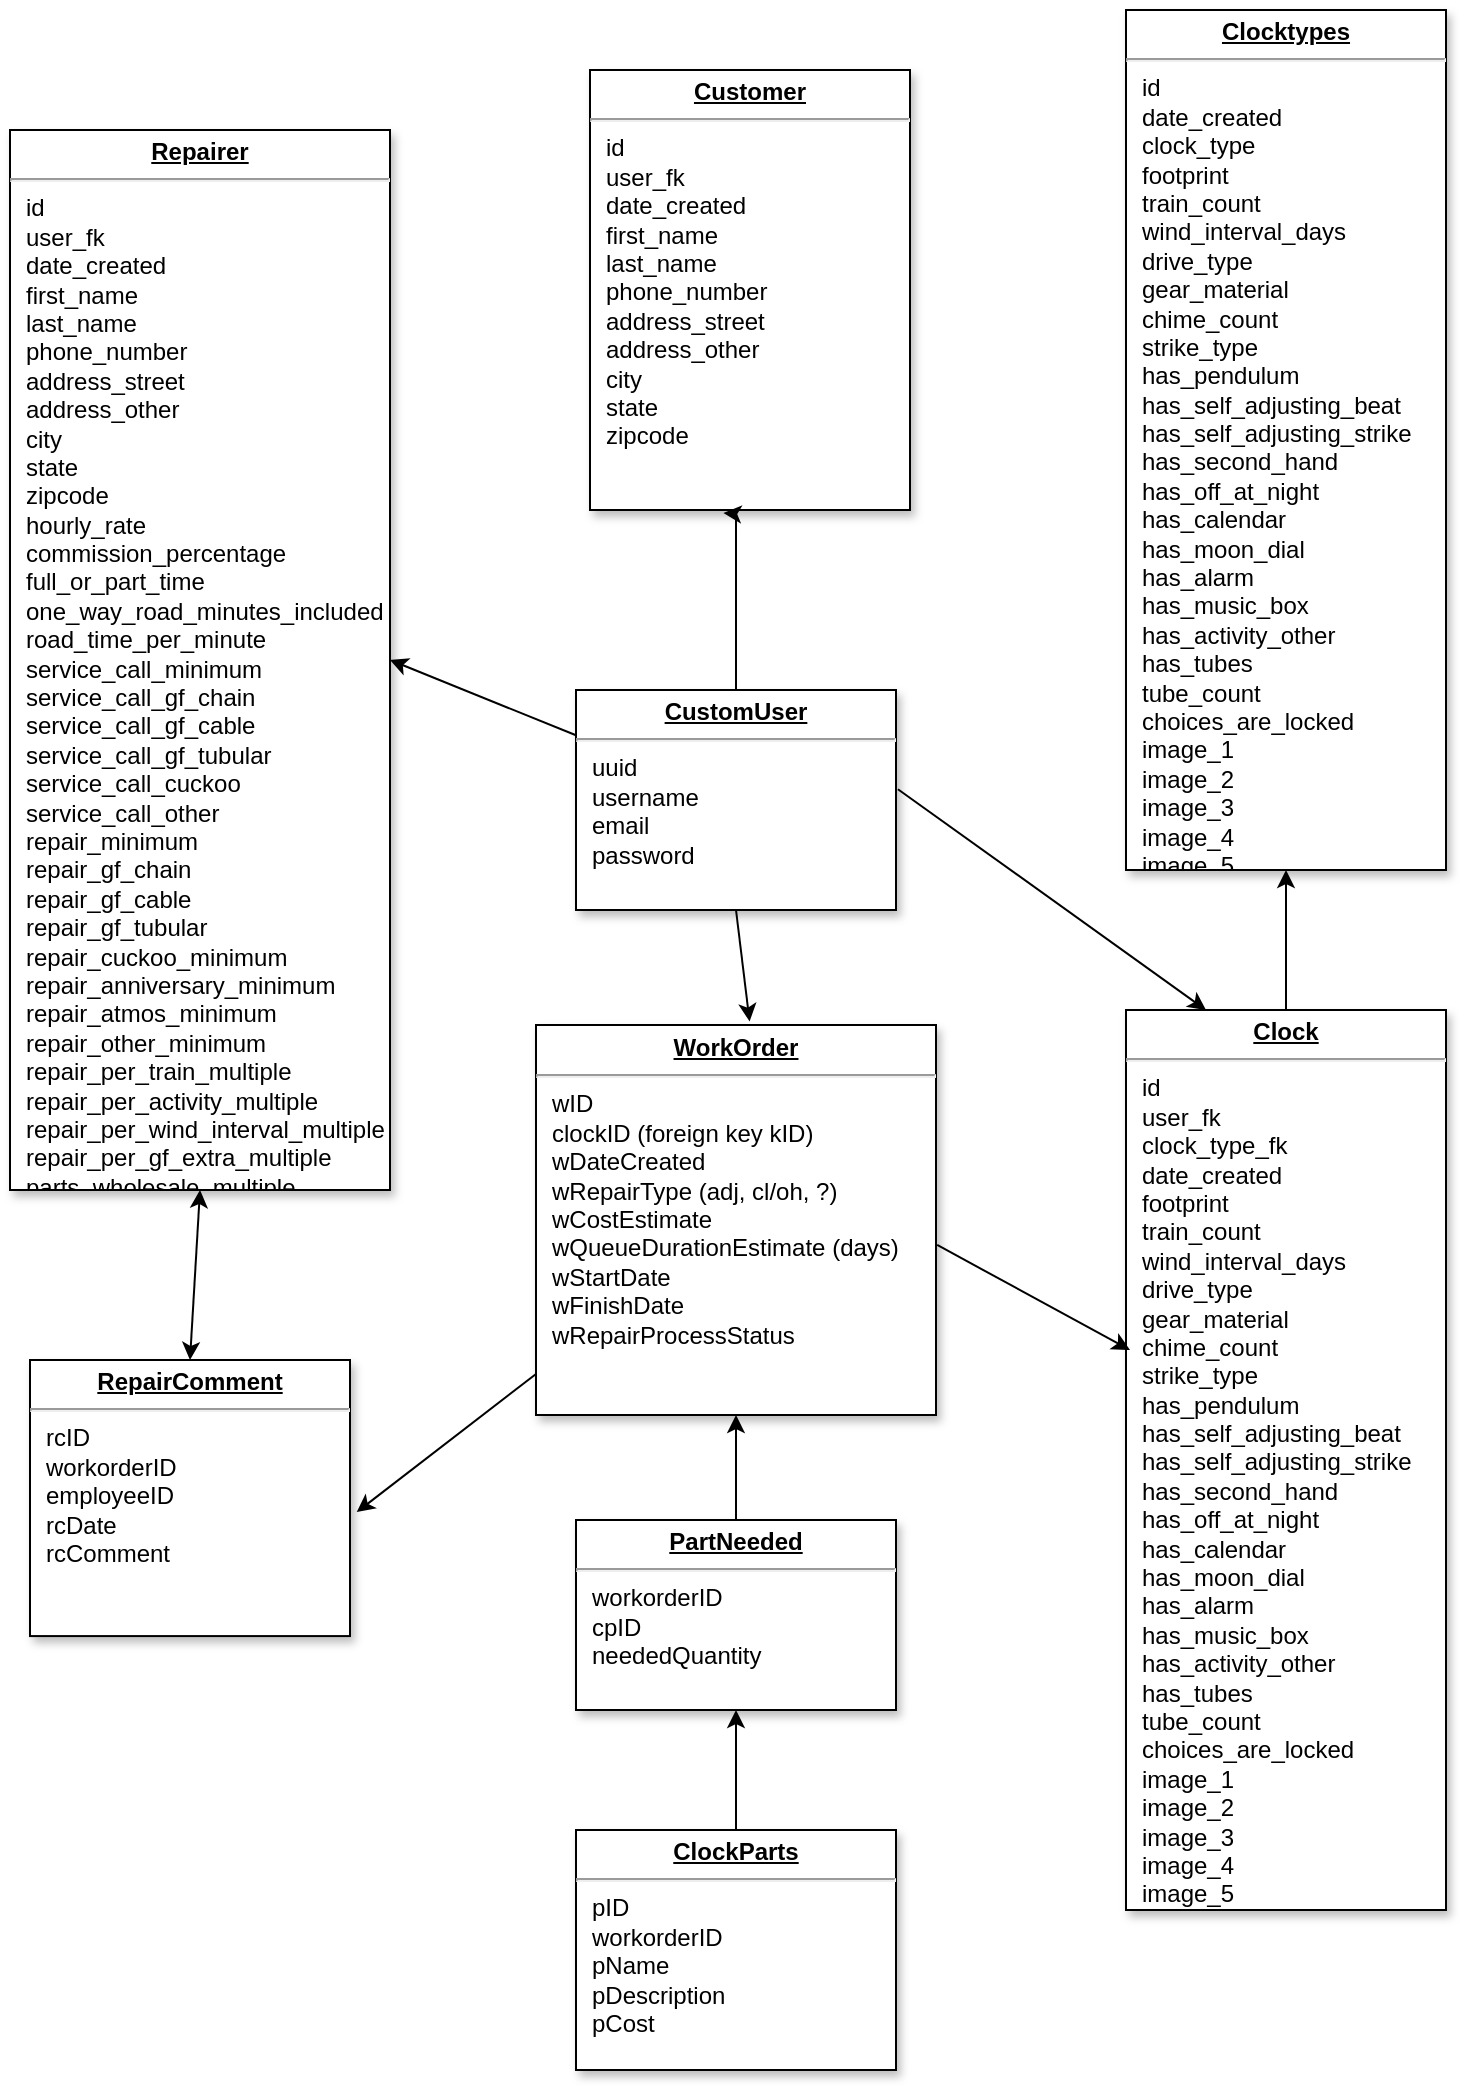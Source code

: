 <mxfile version="13.9.9" type="device"><diagram name="Page-1" id="efa7a0a1-bf9b-a30e-e6df-94a7791c09e9"><mxGraphModel dx="1096" dy="1223" grid="1" gridSize="10" guides="1" tooltips="1" connect="1" arrows="1" fold="1" page="1" pageScale="1" pageWidth="826" pageHeight="1169" background="#ffffff" math="0" shadow="0"><root><mxCell id="0"/><mxCell id="1" parent="0"/><mxCell id="22" value="&lt;p style=&quot;margin: 0px ; margin-top: 4px ; text-align: center ; text-decoration: underline&quot;&gt;&lt;b&gt;Customer&lt;/b&gt;&lt;/p&gt;&lt;hr&gt;&lt;p style=&quot;margin: 0px ; margin-left: 8px&quot;&gt;id&lt;/p&gt;&lt;p style=&quot;margin: 0px ; margin-left: 8px&quot;&gt;&lt;span&gt;user_fk&lt;/span&gt;&lt;/p&gt;&lt;p style=&quot;margin: 0px ; margin-left: 8px&quot;&gt;&lt;span&gt;date_created&lt;/span&gt;&lt;/p&gt;&lt;p style=&quot;margin: 0px ; margin-left: 8px&quot;&gt;&lt;span&gt;first_name&lt;/span&gt;&lt;br&gt;&lt;/p&gt;&lt;p style=&quot;margin: 0px ; margin-left: 8px&quot;&gt;last_name&lt;/p&gt;&lt;p style=&quot;margin: 0px ; margin-left: 8px&quot;&gt;phone_number&lt;/p&gt;&lt;p style=&quot;margin: 0px ; margin-left: 8px&quot;&gt;address_street&lt;/p&gt;&lt;p style=&quot;margin: 0px ; margin-left: 8px&quot;&gt;address_other&lt;/p&gt;&lt;p style=&quot;margin: 0px ; margin-left: 8px&quot;&gt;city&lt;/p&gt;&lt;p style=&quot;margin: 0px ; margin-left: 8px&quot;&gt;state&lt;/p&gt;&lt;p style=&quot;margin: 0px ; margin-left: 8px&quot;&gt;zipcode&lt;/p&gt;" style="verticalAlign=top;align=left;overflow=fill;fontSize=12;fontFamily=Helvetica;html=1;shadow=1;" parent="1" vertex="1"><mxGeometry x="340" y="70" width="160" height="220" as="geometry"/></mxCell><mxCell id="27" value="&lt;p style=&quot;margin: 0px ; margin-top: 4px ; text-align: center ; text-decoration: underline&quot;&gt;&lt;strong&gt;Clock&lt;/strong&gt;&lt;/p&gt;&lt;hr&gt;&lt;p style=&quot;margin: 0px 0px 0px 8px&quot;&gt;id&lt;/p&gt;&lt;p style=&quot;margin: 0px 0px 0px 8px&quot;&gt;user_fk&lt;/p&gt;&lt;p style=&quot;margin: 0px 0px 0px 8px&quot;&gt;&lt;span&gt;clock_type_fk&lt;/span&gt;&lt;br&gt;&lt;/p&gt;&lt;p style=&quot;margin: 0px 0px 0px 8px&quot;&gt;date_created&lt;/p&gt;&lt;p style=&quot;margin: 0px 0px 0px 8px&quot;&gt;footprint&lt;/p&gt;&lt;p style=&quot;margin: 0px 0px 0px 8px&quot;&gt;train_count&lt;/p&gt;&lt;p style=&quot;margin: 0px 0px 0px 8px&quot;&gt;wind_interval_days&lt;/p&gt;&lt;p style=&quot;margin: 0px 0px 0px 8px&quot;&gt;drive_type&lt;/p&gt;&lt;p style=&quot;margin: 0px 0px 0px 8px&quot;&gt;gear_material&lt;/p&gt;&lt;p style=&quot;margin: 0px 0px 0px 8px&quot;&gt;chime_count&lt;/p&gt;&lt;p style=&quot;margin: 0px 0px 0px 8px&quot;&gt;strike_type&lt;/p&gt;&lt;p style=&quot;margin: 0px 0px 0px 8px&quot;&gt;has_pendulum&lt;/p&gt;&lt;p style=&quot;margin: 0px 0px 0px 8px&quot;&gt;has_self_adjusting_beat&lt;/p&gt;&lt;p style=&quot;margin: 0px 0px 0px 8px&quot;&gt;has_self_adjusting_strike&lt;/p&gt;&lt;p style=&quot;margin: 0px 0px 0px 8px&quot;&gt;has_second_hand&lt;/p&gt;&lt;p style=&quot;margin: 0px 0px 0px 8px&quot;&gt;has_off_at_night&lt;/p&gt;&lt;p style=&quot;margin: 0px 0px 0px 8px&quot;&gt;has_calendar&lt;/p&gt;&lt;p style=&quot;margin: 0px 0px 0px 8px&quot;&gt;has_moon_dial&lt;/p&gt;&lt;p style=&quot;margin: 0px 0px 0px 8px&quot;&gt;has_alarm&lt;/p&gt;&lt;p style=&quot;margin: 0px 0px 0px 8px&quot;&gt;has_music_box&lt;/p&gt;&lt;p style=&quot;margin: 0px 0px 0px 8px&quot;&gt;has_activity_other&lt;/p&gt;&lt;p style=&quot;margin: 0px 0px 0px 8px&quot;&gt;has_tubes&lt;/p&gt;&lt;p style=&quot;margin: 0px 0px 0px 8px&quot;&gt;tube_count&lt;/p&gt;&lt;p style=&quot;margin: 0px 0px 0px 8px&quot;&gt;choices_are_locked&lt;/p&gt;&lt;p style=&quot;margin: 0px 0px 0px 8px&quot;&gt;image_1&lt;/p&gt;&lt;p style=&quot;margin: 0px 0px 0px 8px&quot;&gt;image_2&lt;/p&gt;&lt;p style=&quot;margin: 0px 0px 0px 8px&quot;&gt;image_3&lt;/p&gt;&lt;p style=&quot;margin: 0px 0px 0px 8px&quot;&gt;image_4&lt;/p&gt;&lt;p style=&quot;margin: 0px 0px 0px 8px&quot;&gt;image_5&lt;/p&gt;&lt;p style=&quot;margin: 0px ; margin-left: 8px&quot;&gt;&lt;br&gt;&lt;/p&gt;" style="verticalAlign=top;align=left;overflow=fill;fontSize=12;fontFamily=Helvetica;html=1;shadow=1;" parent="1" vertex="1"><mxGeometry x="608" y="540" width="160" height="450" as="geometry"/></mxCell><mxCell id="29" value="&lt;p style=&quot;margin: 0px ; margin-top: 4px ; text-align: center ; text-decoration: underline&quot;&gt;&lt;b&gt;CustomUser&lt;/b&gt;&lt;/p&gt;&lt;hr&gt;&lt;p style=&quot;margin: 0px ; margin-left: 8px&quot;&gt;uuid&lt;/p&gt;&lt;p style=&quot;margin: 0px ; margin-left: 8px&quot;&gt;username&lt;/p&gt;&lt;p style=&quot;margin: 0px ; margin-left: 8px&quot;&gt;email&lt;/p&gt;&lt;p style=&quot;margin: 0px ; margin-left: 8px&quot;&gt;password&lt;/p&gt;" style="verticalAlign=top;align=left;overflow=fill;fontSize=12;fontFamily=Helvetica;html=1;shadow=1;" parent="1" vertex="1"><mxGeometry x="333" y="380" width="160" height="110" as="geometry"/></mxCell><mxCell id="30" value="&lt;p style=&quot;margin: 0px ; margin-top: 4px ; text-align: center ; text-decoration: underline&quot;&gt;&lt;b&gt;WorkOrder&lt;/b&gt;&lt;/p&gt;&lt;hr&gt;&lt;p style=&quot;margin: 0px ; margin-left: 8px&quot;&gt;&lt;span&gt;wID&lt;/span&gt;&lt;br&gt;&lt;/p&gt;&lt;p style=&quot;margin: 0px ; margin-left: 8px&quot;&gt;&lt;span&gt;clockID (foreign key kID)&lt;/span&gt;&lt;/p&gt;&lt;p style=&quot;margin: 0px ; margin-left: 8px&quot;&gt;&lt;span&gt;wDateCreated&lt;/span&gt;&lt;/p&gt;&lt;p style=&quot;margin: 0px ; margin-left: 8px&quot;&gt;wRepairType (adj, cl/oh, ?)&lt;/p&gt;&lt;p style=&quot;margin: 0px ; margin-left: 8px&quot;&gt;wCostEstimate&lt;/p&gt;&lt;p style=&quot;margin: 0px ; margin-left: 8px&quot;&gt;&lt;span&gt;wQueueDurationEstimate (days)&lt;/span&gt;&lt;br&gt;&lt;/p&gt;&lt;p style=&quot;margin: 0px ; margin-left: 8px&quot;&gt;&lt;span&gt;wStartDate&lt;/span&gt;&lt;/p&gt;&lt;p style=&quot;margin: 0px ; margin-left: 8px&quot;&gt;&lt;span&gt;wFinishDate&lt;/span&gt;&lt;/p&gt;&lt;p style=&quot;margin: 0px ; margin-left: 8px&quot;&gt;&lt;span&gt;wRepairProcessStatus&lt;/span&gt;&lt;/p&gt;&lt;p style=&quot;margin: 0px ; margin-left: 8px&quot;&gt;&lt;span&gt;&lt;br&gt;&lt;/span&gt;&lt;/p&gt;" style="verticalAlign=top;align=left;overflow=fill;fontSize=12;fontFamily=Helvetica;html=1;shadow=1;" parent="1" vertex="1"><mxGeometry x="313" y="547.5" width="200" height="195" as="geometry"/></mxCell><mxCell id="aJpc8egDLtuvPTLDa6eh-117" value="&lt;p style=&quot;margin: 0px ; margin-top: 4px ; text-align: center ; text-decoration: underline&quot;&gt;&lt;strong&gt;ClockParts&lt;/strong&gt;&lt;/p&gt;&lt;hr&gt;&lt;p style=&quot;margin: 0px ; margin-left: 8px&quot;&gt;pID&lt;/p&gt;&lt;p style=&quot;margin: 0px ; margin-left: 8px&quot;&gt;workorderID&lt;/p&gt;&lt;p style=&quot;margin: 0px ; margin-left: 8px&quot;&gt;pName&lt;/p&gt;&lt;p style=&quot;margin: 0px ; margin-left: 8px&quot;&gt;pDescription&lt;/p&gt;&lt;p style=&quot;margin: 0px ; margin-left: 8px&quot;&gt;pCost&lt;/p&gt;" style="verticalAlign=top;align=left;overflow=fill;fontSize=12;fontFamily=Helvetica;html=1;shadow=1;" parent="1" vertex="1"><mxGeometry x="333" y="950" width="160" height="120" as="geometry"/></mxCell><mxCell id="aJpc8egDLtuvPTLDa6eh-120" value="&lt;p style=&quot;margin: 0px ; margin-top: 4px ; text-align: center ; text-decoration: underline&quot;&gt;&lt;strong&gt;PartNeeded&lt;/strong&gt;&lt;/p&gt;&lt;hr&gt;&lt;p style=&quot;margin: 0px ; margin-left: 8px&quot;&gt;&lt;span&gt;workorderID&lt;/span&gt;&lt;br&gt;&lt;/p&gt;&lt;p style=&quot;margin: 0px ; margin-left: 8px&quot;&gt;cpID&lt;/p&gt;&lt;p style=&quot;margin: 0px ; margin-left: 8px&quot;&gt;neededQuantity&lt;/p&gt;" style="verticalAlign=top;align=left;overflow=fill;fontSize=12;fontFamily=Helvetica;html=1;shadow=1;" parent="1" vertex="1"><mxGeometry x="333" y="795" width="160" height="95" as="geometry"/></mxCell><mxCell id="aJpc8egDLtuvPTLDa6eh-122" value="" style="endArrow=classic;html=1;exitX=0.5;exitY=0;exitDx=0;exitDy=0;" parent="1" source="aJpc8egDLtuvPTLDa6eh-120" target="30" edge="1"><mxGeometry width="50" height="50" relative="1" as="geometry"><mxPoint x="53.0" y="845" as="sourcePoint"/><mxPoint x="103.0" y="795" as="targetPoint"/></mxGeometry></mxCell><mxCell id="aJpc8egDLtuvPTLDa6eh-125" value="" style="endArrow=classic;html=1;exitX=0.5;exitY=0;exitDx=0;exitDy=0;" parent="1" source="aJpc8egDLtuvPTLDa6eh-117" target="aJpc8egDLtuvPTLDa6eh-120" edge="1"><mxGeometry width="50" height="50" relative="1" as="geometry"><mxPoint x="53.0" y="845" as="sourcePoint"/><mxPoint x="103.0" y="795" as="targetPoint"/></mxGeometry></mxCell><mxCell id="aJpc8egDLtuvPTLDa6eh-126" value="&lt;p style=&quot;margin: 0px ; margin-top: 4px ; text-align: center ; text-decoration: underline&quot;&gt;&lt;b&gt;Repairer&lt;/b&gt;&lt;/p&gt;&lt;hr&gt;&lt;p style=&quot;margin: 0px ; margin-left: 8px&quot;&gt;id&lt;/p&gt;&lt;p style=&quot;margin: 0px ; margin-left: 8px&quot;&gt;user_fk&lt;/p&gt;&lt;p style=&quot;margin: 0px ; margin-left: 8px&quot;&gt;&lt;span&gt;date_created&lt;/span&gt;&lt;br&gt;&lt;/p&gt;&lt;p style=&quot;margin: 0px 0px 0px 8px&quot;&gt;first_name&lt;br&gt;&lt;/p&gt;&lt;p style=&quot;margin: 0px 0px 0px 8px&quot;&gt;last_name&lt;/p&gt;&lt;p style=&quot;margin: 0px 0px 0px 8px&quot;&gt;phone_number&lt;/p&gt;&lt;p style=&quot;margin: 0px 0px 0px 8px&quot;&gt;address_street&lt;/p&gt;&lt;p style=&quot;margin: 0px 0px 0px 8px&quot;&gt;address_other&lt;/p&gt;&lt;p style=&quot;margin: 0px 0px 0px 8px&quot;&gt;city&lt;/p&gt;&lt;p style=&quot;margin: 0px 0px 0px 8px&quot;&gt;state&lt;/p&gt;&lt;p style=&quot;margin: 0px ; margin-left: 8px&quot;&gt;&lt;span&gt;zipcode&lt;/span&gt;&lt;/p&gt;&lt;p style=&quot;margin: 0px ; margin-left: 8px&quot;&gt;&lt;span&gt;hourly_rate&lt;/span&gt;&lt;br&gt;&lt;/p&gt;&lt;p style=&quot;margin: 0px ; margin-left: 8px&quot;&gt;&lt;span&gt;commission_percentage&lt;/span&gt;&lt;/p&gt;&lt;p style=&quot;margin: 0px ; margin-left: 8px&quot;&gt;full_or_part_time&lt;/p&gt;&lt;p style=&quot;margin: 0px 0px 0px 8px&quot;&gt;&lt;span&gt;one_way_road_minutes_included&lt;/span&gt;&lt;br&gt;&lt;/p&gt;&lt;p style=&quot;margin: 0px 0px 0px 8px&quot;&gt;&lt;span&gt;road_time_per_minute&lt;/span&gt;&lt;/p&gt;&lt;p style=&quot;margin: 0px 0px 0px 8px&quot;&gt;service_call_minimum&lt;br&gt;&lt;/p&gt;&lt;p style=&quot;margin: 0px 0px 0px 8px&quot;&gt;service_call_gf_chain&lt;br&gt;&lt;/p&gt;&lt;p style=&quot;margin: 0px 0px 0px 8px&quot;&gt;&lt;span&gt;service_call_gf_cable&lt;/span&gt;&lt;br&gt;&lt;/p&gt;&lt;p style=&quot;margin: 0px 0px 0px 8px&quot;&gt;&lt;span&gt;service_call_gf_tubular&lt;/span&gt;&lt;/p&gt;&lt;p style=&quot;margin: 0px 0px 0px 8px&quot;&gt;&lt;span&gt;service_call_cuckoo&lt;/span&gt;&lt;br&gt;&lt;/p&gt;&lt;p style=&quot;margin: 0px 0px 0px 8px&quot;&gt;service_call_other&lt;/p&gt;&lt;p style=&quot;margin: 0px 0px 0px 8px&quot;&gt;repair_minimum&lt;/p&gt;&lt;p style=&quot;margin: 0px 0px 0px 8px&quot;&gt;repair_gf_chain&lt;/p&gt;&lt;p style=&quot;margin: 0px 0px 0px 8px&quot;&gt;&lt;span&gt;repair_gf_cable&lt;/span&gt;&lt;br&gt;&lt;/p&gt;&lt;p style=&quot;margin: 0px 0px 0px 8px&quot;&gt;&lt;span&gt;repair_gf_tubular&lt;/span&gt;&lt;/p&gt;&lt;p style=&quot;margin: 0px 0px 0px 8px&quot;&gt;&lt;span&gt;repair_cuckoo_minimum&lt;/span&gt;&lt;br&gt;&lt;/p&gt;&lt;p style=&quot;margin: 0px 0px 0px 8px&quot;&gt;repair_anniversary_minimum&lt;br&gt;&lt;/p&gt;&lt;p style=&quot;margin: 0px 0px 0px 8px&quot;&gt;repair_atmos_minimum&lt;br&gt;&lt;/p&gt;&lt;p style=&quot;margin: 0px 0px 0px 8px&quot;&gt;&lt;span&gt;repair_other_minimum&lt;/span&gt;&lt;br&gt;&lt;/p&gt;&lt;p style=&quot;margin: 0px 0px 0px 8px&quot;&gt;&lt;span&gt;repair_per_train_multiple&lt;/span&gt;&lt;/p&gt;&lt;p style=&quot;margin: 0px 0px 0px 8px&quot;&gt;repair_per_activity_multiple&lt;/p&gt;&lt;p style=&quot;margin: 0px 0px 0px 8px&quot;&gt;repair_per_wind_interval_multiple&lt;/p&gt;&lt;p style=&quot;margin: 0px 0px 0px 8px&quot;&gt;repair_per_gf_extra_multiple&lt;/p&gt;&lt;p style=&quot;margin: 0px 0px 0px 8px&quot;&gt;parts_wholesale_multiple&lt;/p&gt;" style="verticalAlign=top;align=left;overflow=fill;fontSize=12;fontFamily=Helvetica;html=1;shadow=1;" parent="1" vertex="1"><mxGeometry x="50" y="100" width="190" height="530" as="geometry"/></mxCell><mxCell id="aJpc8egDLtuvPTLDa6eh-127" value="" style="endArrow=classic;html=1;entryX=1;entryY=0.5;entryDx=0;entryDy=0;" parent="1" source="29" target="aJpc8egDLtuvPTLDa6eh-126" edge="1"><mxGeometry width="50" height="50" relative="1" as="geometry"><mxPoint x="308" y="218" as="sourcePoint"/><mxPoint x="348" y="265" as="targetPoint"/></mxGeometry></mxCell><mxCell id="aJpc8egDLtuvPTLDa6eh-128" value="" style="endArrow=classic;html=1;exitX=0.5;exitY=0;exitDx=0;exitDy=0;entryX=0.417;entryY=1.007;entryDx=0;entryDy=0;entryPerimeter=0;" parent="1" source="29" target="22" edge="1"><mxGeometry width="50" height="50" relative="1" as="geometry"><mxPoint x="528" y="405" as="sourcePoint"/><mxPoint x="578" y="355" as="targetPoint"/><Array as="points"><mxPoint x="413" y="292"/></Array></mxGeometry></mxCell><mxCell id="aJpc8egDLtuvPTLDa6eh-129" value="" style="endArrow=classic;html=1;exitX=1.006;exitY=0.451;exitDx=0;exitDy=0;entryX=0.25;entryY=0;entryDx=0;entryDy=0;exitPerimeter=0;" parent="1" source="29" target="27" edge="1"><mxGeometry width="50" height="50" relative="1" as="geometry"><mxPoint x="668" y="275" as="sourcePoint"/><mxPoint x="768" y="255" as="targetPoint"/></mxGeometry></mxCell><mxCell id="aJpc8egDLtuvPTLDa6eh-131" value="&lt;p style=&quot;margin: 0px ; margin-top: 4px ; text-align: center ; text-decoration: underline&quot;&gt;&lt;strong&gt;RepairComment&lt;/strong&gt;&lt;/p&gt;&lt;hr&gt;&lt;p style=&quot;margin: 0px ; margin-left: 8px&quot;&gt;rcID&lt;/p&gt;&lt;p style=&quot;margin: 0px ; margin-left: 8px&quot;&gt;workorderID&lt;/p&gt;&lt;p style=&quot;margin: 0px ; margin-left: 8px&quot;&gt;employeeID&lt;/p&gt;&lt;p style=&quot;margin: 0px ; margin-left: 8px&quot;&gt;rcDate&lt;/p&gt;&lt;p style=&quot;margin: 0px ; margin-left: 8px&quot;&gt;rcComment&lt;/p&gt;&lt;p style=&quot;margin: 0px ; margin-left: 8px&quot;&gt;&lt;br&gt;&lt;/p&gt;" style="verticalAlign=top;align=left;overflow=fill;fontSize=12;fontFamily=Helvetica;html=1;shadow=1;" parent="1" vertex="1"><mxGeometry x="60" y="715" width="160" height="138.04" as="geometry"/></mxCell><mxCell id="aJpc8egDLtuvPTLDa6eh-132" value="" style="endArrow=classic;html=1;entryX=1.021;entryY=0.551;entryDx=0;entryDy=0;entryPerimeter=0;" parent="1" source="30" target="aJpc8egDLtuvPTLDa6eh-131" edge="1"><mxGeometry width="50" height="50" relative="1" as="geometry"><mxPoint x="225.329" y="555" as="sourcePoint"/><mxPoint x="225.329" y="505" as="targetPoint"/></mxGeometry></mxCell><mxCell id="o1l5Qoxm0oc4_WGWnv6D-112" value="" style="endArrow=classic;startArrow=classic;html=1;entryX=0.5;entryY=1;entryDx=0;entryDy=0;exitX=0.5;exitY=0;exitDx=0;exitDy=0;" parent="1" source="aJpc8egDLtuvPTLDa6eh-131" target="aJpc8egDLtuvPTLDa6eh-126" edge="1"><mxGeometry width="50" height="50" relative="1" as="geometry"><mxPoint x="112" y="690" as="sourcePoint"/><mxPoint x="162" y="640" as="targetPoint"/></mxGeometry></mxCell><mxCell id="eeoORvPBLNTHLFWg6tXi-30" value="&lt;p style=&quot;margin: 0px ; margin-top: 4px ; text-align: center ; text-decoration: underline&quot;&gt;&lt;strong&gt;Clocktypes&lt;/strong&gt;&lt;/p&gt;&lt;hr&gt;&lt;p style=&quot;margin: 0px ; margin-left: 8px&quot;&gt;id&lt;/p&gt;&lt;p style=&quot;margin: 0px ; margin-left: 8px&quot;&gt;date_created&lt;/p&gt;&lt;p style=&quot;margin: 0px ; margin-left: 8px&quot;&gt;clock_type&lt;/p&gt;&lt;p style=&quot;margin: 0px 0px 0px 8px&quot;&gt;footprint&lt;/p&gt;&lt;p style=&quot;margin: 0px 0px 0px 8px&quot;&gt;train_count&lt;/p&gt;&lt;p style=&quot;margin: 0px 0px 0px 8px&quot;&gt;wind_interval_days&lt;/p&gt;&lt;p style=&quot;margin: 0px 0px 0px 8px&quot;&gt;drive_type&lt;/p&gt;&lt;p style=&quot;margin: 0px ; margin-left: 8px&quot;&gt;gear_material&lt;/p&gt;&lt;p style=&quot;margin: 0px ; margin-left: 8px&quot;&gt;chime_count&lt;/p&gt;&lt;p style=&quot;margin: 0px ; margin-left: 8px&quot;&gt;strike_type&lt;/p&gt;&lt;p style=&quot;margin: 0px ; margin-left: 8px&quot;&gt;has_pendulum&lt;/p&gt;&lt;p style=&quot;margin: 0px ; margin-left: 8px&quot;&gt;has_self_adjusting_beat&lt;/p&gt;&lt;p style=&quot;margin: 0px ; margin-left: 8px&quot;&gt;has_self_adjusting_strike&lt;/p&gt;&lt;p style=&quot;margin: 0px ; margin-left: 8px&quot;&gt;has_second_hand&lt;/p&gt;&lt;p style=&quot;margin: 0px ; margin-left: 8px&quot;&gt;has_off_at_night&lt;/p&gt;&lt;p style=&quot;margin: 0px ; margin-left: 8px&quot;&gt;has_calendar&lt;/p&gt;&lt;p style=&quot;margin: 0px ; margin-left: 8px&quot;&gt;has_moon_dial&lt;/p&gt;&lt;p style=&quot;margin: 0px ; margin-left: 8px&quot;&gt;has_alarm&lt;/p&gt;&lt;p style=&quot;margin: 0px ; margin-left: 8px&quot;&gt;has_music_box&lt;/p&gt;&lt;p style=&quot;margin: 0px ; margin-left: 8px&quot;&gt;has_activity_other&lt;/p&gt;&lt;p style=&quot;margin: 0px ; margin-left: 8px&quot;&gt;has_tubes&lt;/p&gt;&lt;p style=&quot;margin: 0px ; margin-left: 8px&quot;&gt;tube_count&lt;/p&gt;&lt;p style=&quot;margin: 0px ; margin-left: 8px&quot;&gt;choices_are_locked&lt;/p&gt;&lt;p style=&quot;margin: 0px ; margin-left: 8px&quot;&gt;image_1&lt;/p&gt;&lt;p style=&quot;margin: 0px ; margin-left: 8px&quot;&gt;image_2&lt;/p&gt;&lt;p style=&quot;margin: 0px ; margin-left: 8px&quot;&gt;image_3&lt;/p&gt;&lt;p style=&quot;margin: 0px ; margin-left: 8px&quot;&gt;image_4&lt;/p&gt;&lt;p style=&quot;margin: 0px ; margin-left: 8px&quot;&gt;image_5&lt;/p&gt;" style="verticalAlign=top;align=left;overflow=fill;fontSize=12;fontFamily=Helvetica;html=1;shadow=1;" parent="1" vertex="1"><mxGeometry x="608" y="40" width="160" height="430" as="geometry"/></mxCell><mxCell id="eeoORvPBLNTHLFWg6tXi-32" value="" style="endArrow=classic;html=1;exitX=0.5;exitY=0;exitDx=0;exitDy=0;entryX=0.5;entryY=1;entryDx=0;entryDy=0;" parent="1" source="27" target="eeoORvPBLNTHLFWg6tXi-30" edge="1"><mxGeometry width="50" height="50" relative="1" as="geometry"><mxPoint x="670" y="440" as="sourcePoint"/><mxPoint x="720" y="390" as="targetPoint"/></mxGeometry></mxCell><mxCell id="yM1I7FyqVzsFh2h1VgUl-30" value="" style="endArrow=classic;html=1;entryX=0.534;entryY=-0.009;entryDx=0;entryDy=0;entryPerimeter=0;exitX=0.5;exitY=1;exitDx=0;exitDy=0;" edge="1" parent="1" source="29" target="30"><mxGeometry width="50" height="50" relative="1" as="geometry"><mxPoint x="400" y="530" as="sourcePoint"/><mxPoint x="450" y="480" as="targetPoint"/></mxGeometry></mxCell><mxCell id="yM1I7FyqVzsFh2h1VgUl-31" value="" style="endArrow=classic;html=1;exitX=1.003;exitY=0.564;exitDx=0;exitDy=0;exitPerimeter=0;" edge="1" parent="1" source="30"><mxGeometry width="50" height="50" relative="1" as="geometry"><mxPoint x="560" y="760" as="sourcePoint"/><mxPoint x="610" y="710" as="targetPoint"/></mxGeometry></mxCell></root></mxGraphModel></diagram></mxfile>